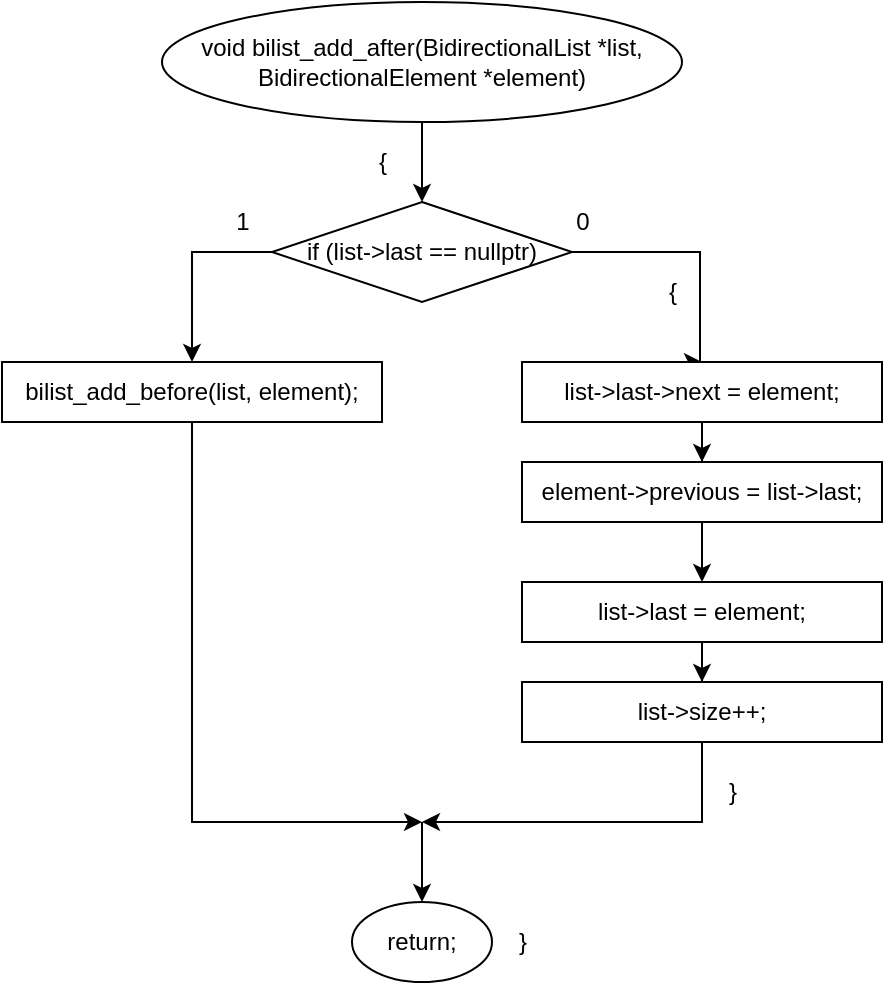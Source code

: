 <mxfile version="20.8.16" type="device"><diagram name="Страница 1" id="IRb4nc79ya3JORLkcDt2"><mxGraphModel dx="1036" dy="614" grid="1" gridSize="10" guides="1" tooltips="1" connect="1" arrows="1" fold="1" page="1" pageScale="1" pageWidth="827" pageHeight="1169" math="0" shadow="0"><root><mxCell id="0"/><mxCell id="1" parent="0"/><mxCell id="XH73wkfPrpP1HMKzHkkB-4" value="" style="edgeStyle=orthogonalEdgeStyle;rounded=0;orthogonalLoop=1;jettySize=auto;html=1;" parent="1" source="XH73wkfPrpP1HMKzHkkB-1" target="XH73wkfPrpP1HMKzHkkB-3" edge="1"><mxGeometry relative="1" as="geometry"/></mxCell><mxCell id="XH73wkfPrpP1HMKzHkkB-1" value="void bilist_add_after(BidirectionalList *list, BidirectionalElement *element)" style="ellipse;whiteSpace=wrap;html=1;" parent="1" vertex="1"><mxGeometry x="260" y="20" width="260" height="60" as="geometry"/></mxCell><mxCell id="XH73wkfPrpP1HMKzHkkB-2" value="{" style="text;html=1;align=center;verticalAlign=middle;resizable=0;points=[];autosize=1;strokeColor=none;fillColor=none;" parent="1" vertex="1"><mxGeometry x="355" y="85" width="30" height="30" as="geometry"/></mxCell><mxCell id="XH73wkfPrpP1HMKzHkkB-6" value="" style="edgeStyle=orthogonalEdgeStyle;rounded=0;orthogonalLoop=1;jettySize=auto;html=1;" parent="1" source="XH73wkfPrpP1HMKzHkkB-3" target="XH73wkfPrpP1HMKzHkkB-5" edge="1"><mxGeometry relative="1" as="geometry"><Array as="points"><mxPoint x="275" y="145"/></Array></mxGeometry></mxCell><mxCell id="XH73wkfPrpP1HMKzHkkB-8" style="edgeStyle=orthogonalEdgeStyle;rounded=0;orthogonalLoop=1;jettySize=auto;html=1;entryX=0.5;entryY=0;entryDx=0;entryDy=0;" parent="1" source="XH73wkfPrpP1HMKzHkkB-3" target="XH73wkfPrpP1HMKzHkkB-7" edge="1"><mxGeometry relative="1" as="geometry"><Array as="points"><mxPoint x="529" y="145"/></Array></mxGeometry></mxCell><mxCell id="XH73wkfPrpP1HMKzHkkB-3" value="if (list-&amp;gt;last == nullptr)" style="rhombus;whiteSpace=wrap;html=1;" parent="1" vertex="1"><mxGeometry x="315" y="120" width="150" height="50" as="geometry"/></mxCell><mxCell id="XH73wkfPrpP1HMKzHkkB-17" style="edgeStyle=orthogonalEdgeStyle;rounded=0;orthogonalLoop=1;jettySize=auto;html=1;" parent="1" source="XH73wkfPrpP1HMKzHkkB-5" edge="1"><mxGeometry relative="1" as="geometry"><mxPoint x="390" y="430" as="targetPoint"/><Array as="points"><mxPoint x="275" y="430"/></Array></mxGeometry></mxCell><mxCell id="XH73wkfPrpP1HMKzHkkB-5" value="bilist_add_before(list, element);" style="whiteSpace=wrap;html=1;" parent="1" vertex="1"><mxGeometry x="180" y="200" width="190" height="30" as="geometry"/></mxCell><mxCell id="w9-myAc7Qsckcz_djxZ7-2" value="" style="edgeStyle=orthogonalEdgeStyle;rounded=0;orthogonalLoop=1;jettySize=auto;html=1;" edge="1" parent="1" source="XH73wkfPrpP1HMKzHkkB-7" target="w9-myAc7Qsckcz_djxZ7-1"><mxGeometry relative="1" as="geometry"/></mxCell><mxCell id="XH73wkfPrpP1HMKzHkkB-7" value="list-&amp;gt;last-&amp;gt;next = element;" style="whiteSpace=wrap;html=1;" parent="1" vertex="1"><mxGeometry x="440" y="200" width="180" height="30" as="geometry"/></mxCell><mxCell id="XH73wkfPrpP1HMKzHkkB-12" value="" style="edgeStyle=orthogonalEdgeStyle;rounded=0;orthogonalLoop=1;jettySize=auto;html=1;" parent="1" source="XH73wkfPrpP1HMKzHkkB-9" target="XH73wkfPrpP1HMKzHkkB-11" edge="1"><mxGeometry relative="1" as="geometry"/></mxCell><mxCell id="XH73wkfPrpP1HMKzHkkB-9" value="list-&amp;gt;last = element;" style="whiteSpace=wrap;html=1;" parent="1" vertex="1"><mxGeometry x="440" y="310" width="180" height="30" as="geometry"/></mxCell><mxCell id="XH73wkfPrpP1HMKzHkkB-16" style="edgeStyle=orthogonalEdgeStyle;rounded=0;orthogonalLoop=1;jettySize=auto;html=1;" parent="1" source="XH73wkfPrpP1HMKzHkkB-11" edge="1"><mxGeometry relative="1" as="geometry"><mxPoint x="390" y="430" as="targetPoint"/><Array as="points"><mxPoint x="530" y="430"/><mxPoint x="390" y="430"/></Array></mxGeometry></mxCell><mxCell id="XH73wkfPrpP1HMKzHkkB-11" value="list-&amp;gt;size++;" style="whiteSpace=wrap;html=1;" parent="1" vertex="1"><mxGeometry x="440" y="360" width="180" height="30" as="geometry"/></mxCell><mxCell id="XH73wkfPrpP1HMKzHkkB-13" value="{" style="text;html=1;align=center;verticalAlign=middle;resizable=0;points=[];autosize=1;strokeColor=none;fillColor=none;" parent="1" vertex="1"><mxGeometry x="500" y="150" width="30" height="30" as="geometry"/></mxCell><mxCell id="XH73wkfPrpP1HMKzHkkB-14" value="0" style="text;html=1;align=center;verticalAlign=middle;resizable=0;points=[];autosize=1;strokeColor=none;fillColor=none;" parent="1" vertex="1"><mxGeometry x="455" y="115" width="30" height="30" as="geometry"/></mxCell><mxCell id="XH73wkfPrpP1HMKzHkkB-15" value="1" style="text;html=1;align=center;verticalAlign=middle;resizable=0;points=[];autosize=1;strokeColor=none;fillColor=none;" parent="1" vertex="1"><mxGeometry x="285" y="115" width="30" height="30" as="geometry"/></mxCell><mxCell id="XH73wkfPrpP1HMKzHkkB-18" value="}" style="text;html=1;align=center;verticalAlign=middle;resizable=0;points=[];autosize=1;strokeColor=none;fillColor=none;" parent="1" vertex="1"><mxGeometry x="530" y="400" width="30" height="30" as="geometry"/></mxCell><mxCell id="XH73wkfPrpP1HMKzHkkB-19" value="" style="endArrow=classic;html=1;rounded=0;entryX=0.5;entryY=0;entryDx=0;entryDy=0;" parent="1" target="XH73wkfPrpP1HMKzHkkB-20" edge="1"><mxGeometry width="50" height="50" relative="1" as="geometry"><mxPoint x="390" y="430" as="sourcePoint"/><mxPoint x="390" y="470" as="targetPoint"/></mxGeometry></mxCell><mxCell id="XH73wkfPrpP1HMKzHkkB-20" value="return;" style="ellipse;whiteSpace=wrap;html=1;" parent="1" vertex="1"><mxGeometry x="355" y="470" width="70" height="40" as="geometry"/></mxCell><mxCell id="XH73wkfPrpP1HMKzHkkB-21" value="}" style="text;html=1;align=center;verticalAlign=middle;resizable=0;points=[];autosize=1;strokeColor=none;fillColor=none;" parent="1" vertex="1"><mxGeometry x="425" y="475" width="30" height="30" as="geometry"/></mxCell><mxCell id="w9-myAc7Qsckcz_djxZ7-3" value="" style="edgeStyle=orthogonalEdgeStyle;rounded=0;orthogonalLoop=1;jettySize=auto;html=1;entryX=0.5;entryY=0;entryDx=0;entryDy=0;" edge="1" parent="1" source="w9-myAc7Qsckcz_djxZ7-1" target="XH73wkfPrpP1HMKzHkkB-9"><mxGeometry relative="1" as="geometry"><mxPoint x="530" y="310" as="targetPoint"/></mxGeometry></mxCell><mxCell id="w9-myAc7Qsckcz_djxZ7-1" value="element-&amp;gt;previous = list-&amp;gt;last;" style="whiteSpace=wrap;html=1;" vertex="1" parent="1"><mxGeometry x="440" y="250" width="180" height="30" as="geometry"/></mxCell></root></mxGraphModel></diagram></mxfile>